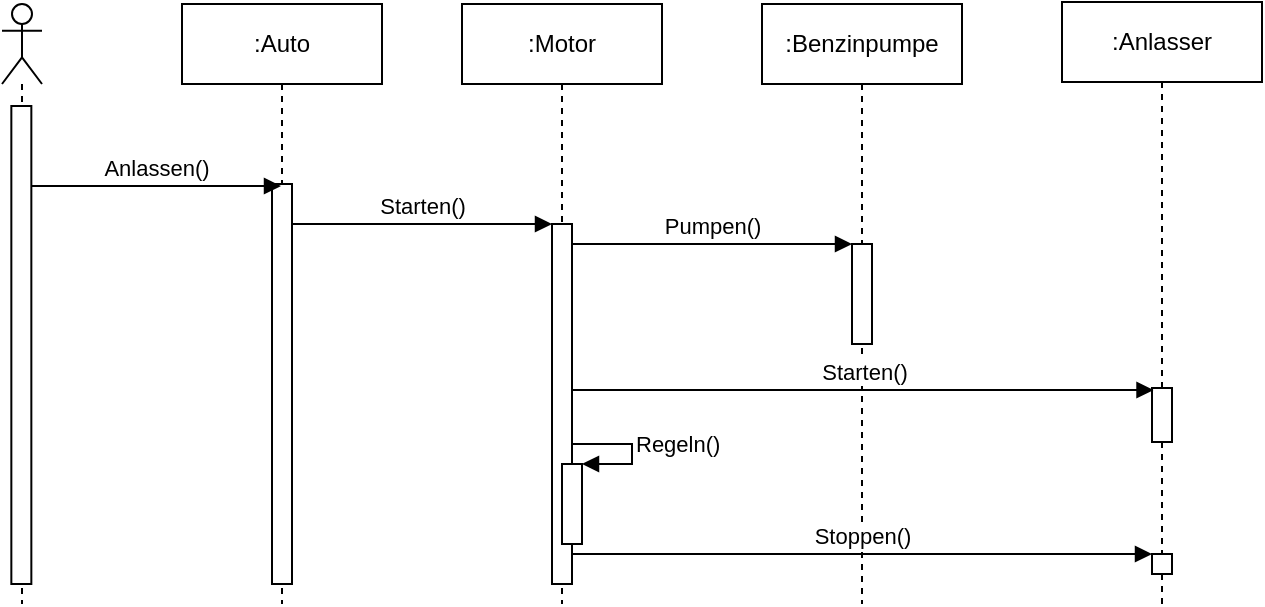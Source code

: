 <mxfile version="21.6.8" type="device">
  <diagram name="Page-1" id="2YBvvXClWsGukQMizWep">
    <mxGraphModel dx="620" dy="395" grid="1" gridSize="10" guides="1" tooltips="1" connect="1" arrows="1" fold="1" page="1" pageScale="1" pageWidth="850" pageHeight="1100" math="0" shadow="0">
      <root>
        <mxCell id="0" />
        <mxCell id="1" parent="0" />
        <mxCell id="SvRpCfcc8DEfgYPYXaeF-2" value="" style="shape=umlLifeline;perimeter=lifelinePerimeter;whiteSpace=wrap;html=1;container=1;dropTarget=0;collapsible=0;recursiveResize=0;outlineConnect=0;portConstraint=eastwest;newEdgeStyle={&quot;edgeStyle&quot;:&quot;elbowEdgeStyle&quot;,&quot;elbow&quot;:&quot;vertical&quot;,&quot;curved&quot;:0,&quot;rounded&quot;:0};participant=umlActor;" vertex="1" parent="1">
          <mxGeometry x="170" y="150" width="20" height="300" as="geometry" />
        </mxCell>
        <mxCell id="SvRpCfcc8DEfgYPYXaeF-28" value="" style="html=1;points=[];perimeter=orthogonalPerimeter;outlineConnect=0;targetShapes=umlLifeline;portConstraint=eastwest;newEdgeStyle={&quot;edgeStyle&quot;:&quot;elbowEdgeStyle&quot;,&quot;elbow&quot;:&quot;vertical&quot;,&quot;curved&quot;:0,&quot;rounded&quot;:0};" vertex="1" parent="SvRpCfcc8DEfgYPYXaeF-2">
          <mxGeometry x="4.67" y="51" width="10" height="239" as="geometry" />
        </mxCell>
        <mxCell id="SvRpCfcc8DEfgYPYXaeF-3" value=":Motor" style="shape=umlLifeline;perimeter=lifelinePerimeter;whiteSpace=wrap;html=1;container=1;dropTarget=0;collapsible=0;recursiveResize=0;outlineConnect=0;portConstraint=eastwest;newEdgeStyle={&quot;edgeStyle&quot;:&quot;elbowEdgeStyle&quot;,&quot;elbow&quot;:&quot;vertical&quot;,&quot;curved&quot;:0,&quot;rounded&quot;:0};" vertex="1" parent="1">
          <mxGeometry x="400" y="150" width="100" height="300" as="geometry" />
        </mxCell>
        <mxCell id="SvRpCfcc8DEfgYPYXaeF-13" value="" style="html=1;points=[];perimeter=orthogonalPerimeter;outlineConnect=0;targetShapes=umlLifeline;portConstraint=eastwest;newEdgeStyle={&quot;edgeStyle&quot;:&quot;elbowEdgeStyle&quot;,&quot;elbow&quot;:&quot;vertical&quot;,&quot;curved&quot;:0,&quot;rounded&quot;:0};" vertex="1" parent="SvRpCfcc8DEfgYPYXaeF-3">
          <mxGeometry x="45" y="110" width="10" height="180" as="geometry" />
        </mxCell>
        <mxCell id="SvRpCfcc8DEfgYPYXaeF-24" value="" style="html=1;points=[];perimeter=orthogonalPerimeter;outlineConnect=0;targetShapes=umlLifeline;portConstraint=eastwest;newEdgeStyle={&quot;edgeStyle&quot;:&quot;elbowEdgeStyle&quot;,&quot;elbow&quot;:&quot;vertical&quot;,&quot;curved&quot;:0,&quot;rounded&quot;:0};" vertex="1" parent="SvRpCfcc8DEfgYPYXaeF-3">
          <mxGeometry x="50" y="230" width="10" height="40" as="geometry" />
        </mxCell>
        <mxCell id="SvRpCfcc8DEfgYPYXaeF-25" value="Regeln()" style="html=1;align=left;spacingLeft=2;endArrow=block;rounded=0;edgeStyle=orthogonalEdgeStyle;curved=0;rounded=0;" edge="1" target="SvRpCfcc8DEfgYPYXaeF-24" parent="SvRpCfcc8DEfgYPYXaeF-3">
          <mxGeometry relative="1" as="geometry">
            <mxPoint x="55" y="210" as="sourcePoint" />
            <Array as="points">
              <mxPoint x="55" y="220" />
              <mxPoint x="85" y="220" />
              <mxPoint x="85" y="230" />
            </Array>
          </mxGeometry>
        </mxCell>
        <mxCell id="SvRpCfcc8DEfgYPYXaeF-4" value=":Benzinpumpe" style="shape=umlLifeline;perimeter=lifelinePerimeter;whiteSpace=wrap;html=1;container=1;dropTarget=0;collapsible=0;recursiveResize=0;outlineConnect=0;portConstraint=eastwest;newEdgeStyle={&quot;edgeStyle&quot;:&quot;elbowEdgeStyle&quot;,&quot;elbow&quot;:&quot;vertical&quot;,&quot;curved&quot;:0,&quot;rounded&quot;:0};size=40;" vertex="1" parent="1">
          <mxGeometry x="550" y="150" width="100" height="300" as="geometry" />
        </mxCell>
        <mxCell id="SvRpCfcc8DEfgYPYXaeF-5" value=":Anlasser" style="shape=umlLifeline;perimeter=lifelinePerimeter;whiteSpace=wrap;html=1;container=1;dropTarget=0;collapsible=0;recursiveResize=0;outlineConnect=0;portConstraint=eastwest;newEdgeStyle={&quot;edgeStyle&quot;:&quot;elbowEdgeStyle&quot;,&quot;elbow&quot;:&quot;vertical&quot;,&quot;curved&quot;:0,&quot;rounded&quot;:0};size=40;" vertex="1" parent="1">
          <mxGeometry x="700" y="149" width="100" height="301" as="geometry" />
        </mxCell>
        <mxCell id="SvRpCfcc8DEfgYPYXaeF-27" value="" style="html=1;points=[];perimeter=orthogonalPerimeter;outlineConnect=0;targetShapes=umlLifeline;portConstraint=eastwest;newEdgeStyle={&quot;edgeStyle&quot;:&quot;elbowEdgeStyle&quot;,&quot;elbow&quot;:&quot;vertical&quot;,&quot;curved&quot;:0,&quot;rounded&quot;:0};" vertex="1" parent="SvRpCfcc8DEfgYPYXaeF-5">
          <mxGeometry x="45" y="193" width="10" height="27" as="geometry" />
        </mxCell>
        <mxCell id="SvRpCfcc8DEfgYPYXaeF-29" value="" style="html=1;points=[];perimeter=orthogonalPerimeter;outlineConnect=0;targetShapes=umlLifeline;portConstraint=eastwest;newEdgeStyle={&quot;edgeStyle&quot;:&quot;elbowEdgeStyle&quot;,&quot;elbow&quot;:&quot;vertical&quot;,&quot;curved&quot;:0,&quot;rounded&quot;:0};" vertex="1" parent="SvRpCfcc8DEfgYPYXaeF-5">
          <mxGeometry x="45" y="276" width="10" height="10" as="geometry" />
        </mxCell>
        <mxCell id="SvRpCfcc8DEfgYPYXaeF-6" value=":Auto" style="shape=umlLifeline;perimeter=lifelinePerimeter;whiteSpace=wrap;html=1;container=1;dropTarget=0;collapsible=0;recursiveResize=0;outlineConnect=0;portConstraint=eastwest;newEdgeStyle={&quot;edgeStyle&quot;:&quot;elbowEdgeStyle&quot;,&quot;elbow&quot;:&quot;vertical&quot;,&quot;curved&quot;:0,&quot;rounded&quot;:0};" vertex="1" parent="1">
          <mxGeometry x="260" y="150" width="100" height="300" as="geometry" />
        </mxCell>
        <mxCell id="SvRpCfcc8DEfgYPYXaeF-11" value="" style="html=1;points=[];perimeter=orthogonalPerimeter;outlineConnect=0;targetShapes=umlLifeline;portConstraint=eastwest;newEdgeStyle={&quot;edgeStyle&quot;:&quot;elbowEdgeStyle&quot;,&quot;elbow&quot;:&quot;vertical&quot;,&quot;curved&quot;:0,&quot;rounded&quot;:0};" vertex="1" parent="SvRpCfcc8DEfgYPYXaeF-6">
          <mxGeometry x="45" y="90" width="10" height="200" as="geometry" />
        </mxCell>
        <mxCell id="SvRpCfcc8DEfgYPYXaeF-7" value="Anlassen()" style="html=1;verticalAlign=bottom;endArrow=block;edgeStyle=elbowEdgeStyle;elbow=vertical;curved=0;rounded=0;" edge="1" parent="1">
          <mxGeometry width="80" relative="1" as="geometry">
            <mxPoint x="184.67" y="241" as="sourcePoint" />
            <mxPoint x="309.5" y="241" as="targetPoint" />
          </mxGeometry>
        </mxCell>
        <mxCell id="SvRpCfcc8DEfgYPYXaeF-12" value="Starten()" style="html=1;verticalAlign=bottom;endArrow=block;edgeStyle=elbowEdgeStyle;elbow=vertical;curved=0;rounded=0;" edge="1" parent="1" source="SvRpCfcc8DEfgYPYXaeF-11" target="SvRpCfcc8DEfgYPYXaeF-13">
          <mxGeometry width="80" relative="1" as="geometry">
            <mxPoint x="320" y="260" as="sourcePoint" />
            <mxPoint x="410" y="330" as="targetPoint" />
            <Array as="points">
              <mxPoint x="390" y="260" />
            </Array>
          </mxGeometry>
        </mxCell>
        <mxCell id="SvRpCfcc8DEfgYPYXaeF-15" value="Pumpen()" style="html=1;verticalAlign=bottom;endArrow=block;edgeStyle=elbowEdgeStyle;elbow=vertical;curved=0;rounded=0;" edge="1" parent="1" target="SvRpCfcc8DEfgYPYXaeF-19">
          <mxGeometry width="80" relative="1" as="geometry">
            <mxPoint x="455" y="270" as="sourcePoint" />
            <mxPoint x="599.5" y="270" as="targetPoint" />
          </mxGeometry>
        </mxCell>
        <mxCell id="SvRpCfcc8DEfgYPYXaeF-16" value="Starten()" style="html=1;verticalAlign=bottom;endArrow=block;edgeStyle=elbowEdgeStyle;elbow=vertical;curved=0;rounded=0;entryX=0.076;entryY=0.03;entryDx=0;entryDy=0;entryPerimeter=0;" edge="1" parent="1" source="SvRpCfcc8DEfgYPYXaeF-13" target="SvRpCfcc8DEfgYPYXaeF-27">
          <mxGeometry width="80" relative="1" as="geometry">
            <mxPoint x="460" y="340" as="sourcePoint" />
            <mxPoint x="749.5" y="342" as="targetPoint" />
          </mxGeometry>
        </mxCell>
        <mxCell id="SvRpCfcc8DEfgYPYXaeF-19" value="" style="html=1;points=[];perimeter=orthogonalPerimeter;outlineConnect=0;targetShapes=umlLifeline;portConstraint=eastwest;newEdgeStyle={&quot;edgeStyle&quot;:&quot;elbowEdgeStyle&quot;,&quot;elbow&quot;:&quot;vertical&quot;,&quot;curved&quot;:0,&quot;rounded&quot;:0};" vertex="1" parent="1">
          <mxGeometry x="595" y="270" width="10" height="50" as="geometry" />
        </mxCell>
        <mxCell id="SvRpCfcc8DEfgYPYXaeF-26" value="Stoppen()" style="html=1;verticalAlign=bottom;endArrow=block;edgeStyle=elbowEdgeStyle;elbow=vertical;curved=0;rounded=0;" edge="1" parent="1">
          <mxGeometry width="80" relative="1" as="geometry">
            <mxPoint x="455" y="425" as="sourcePoint" />
            <mxPoint x="745" y="425" as="targetPoint" />
            <Array as="points">
              <mxPoint x="610" y="425" />
            </Array>
          </mxGeometry>
        </mxCell>
      </root>
    </mxGraphModel>
  </diagram>
</mxfile>

